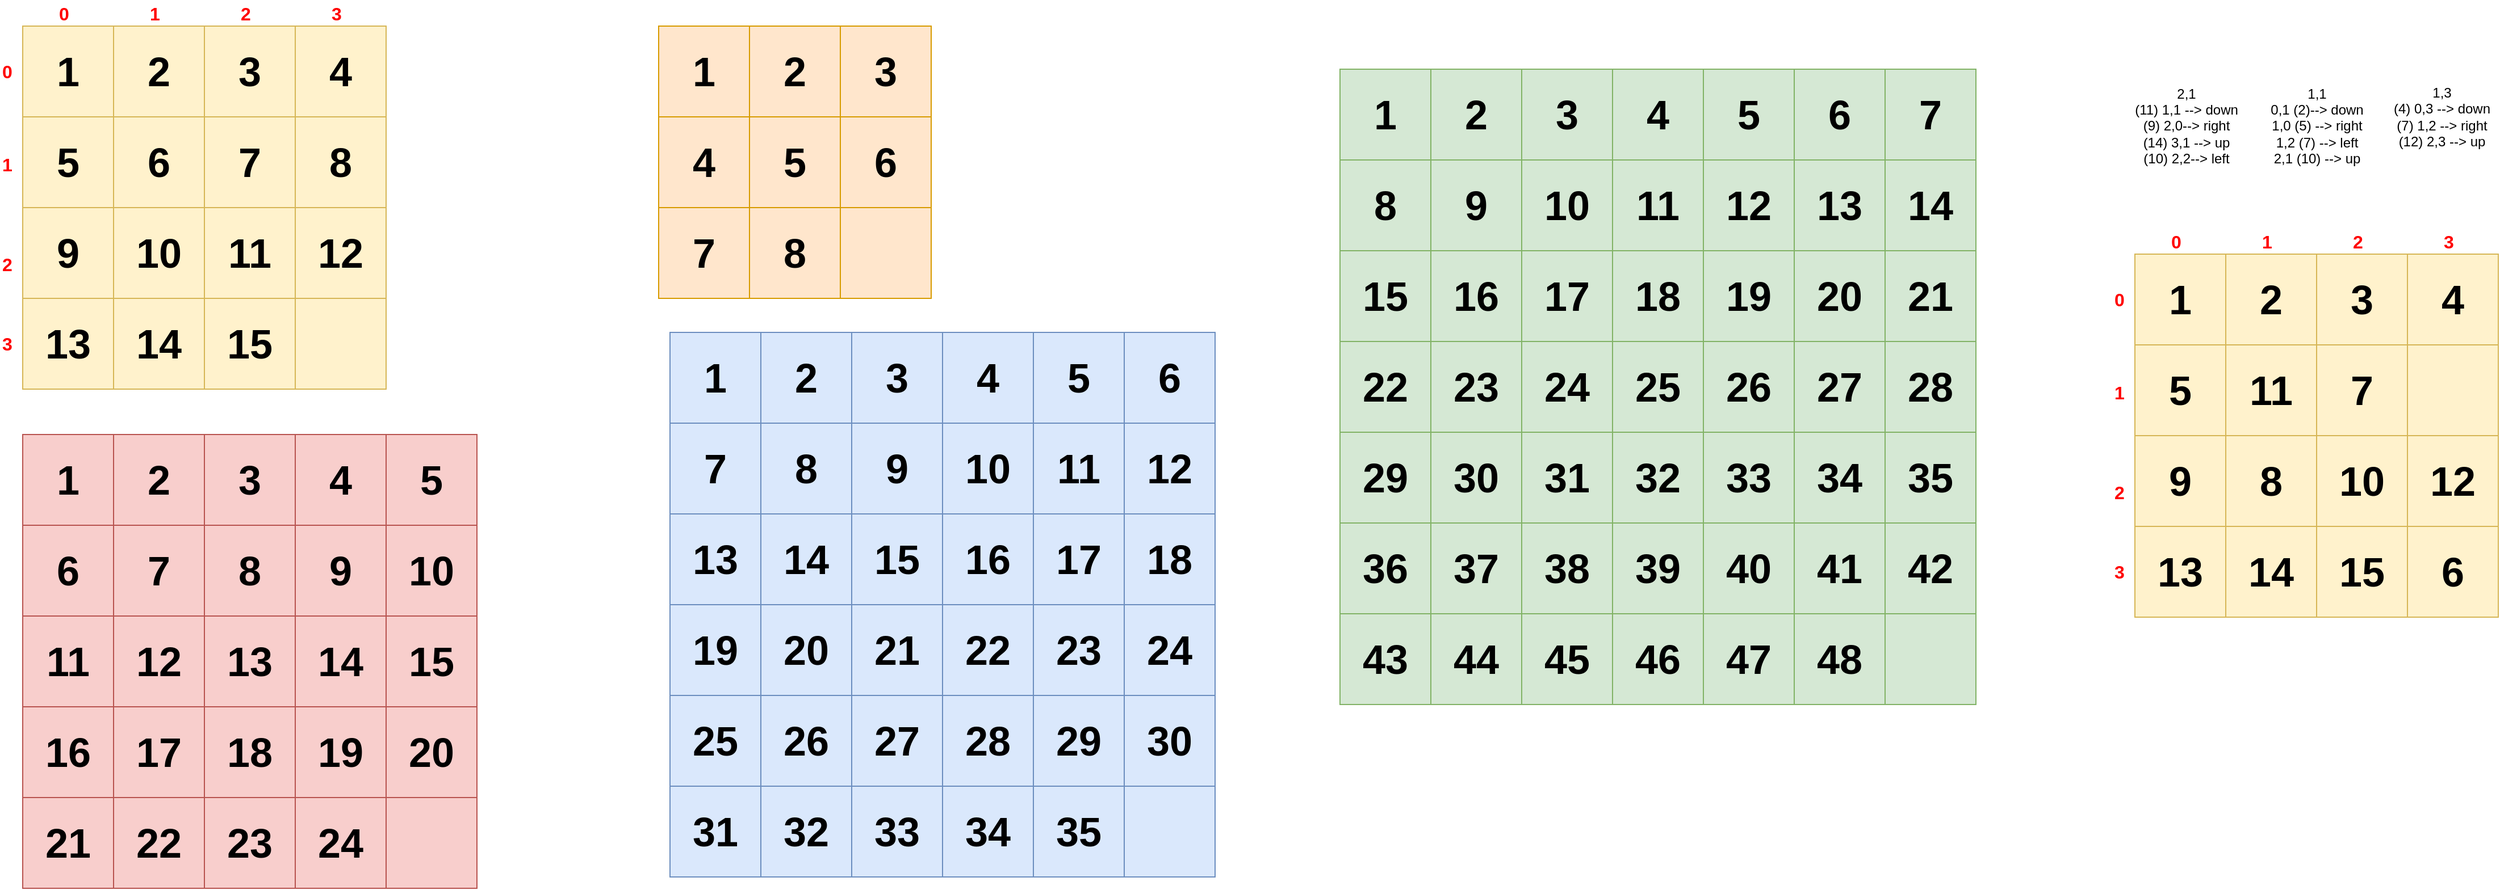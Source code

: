 <mxfile version="13.9.9" type="device"><diagram id="yNBkNtIyeWAZTwk0-OQS" name="Page-1"><mxGraphModel dx="918" dy="672" grid="1" gridSize="10" guides="1" tooltips="1" connect="1" arrows="1" fold="1" page="1" pageScale="1" pageWidth="1169" pageHeight="827" math="0" shadow="0"><root><mxCell id="0"/><mxCell id="1" parent="0"/><mxCell id="rTk6G0gPILsmiVtSsCzo-76" value="1" style="group;fontStyle=1;fontSize=36;" parent="1" vertex="1" connectable="0"><mxGeometry x="650" y="32" width="240" height="240" as="geometry"/></mxCell><mxCell id="rTk6G0gPILsmiVtSsCzo-1" value="1" style="whiteSpace=wrap;html=1;aspect=fixed;fillColor=#ffe6cc;strokeColor=#d79b00;fontStyle=1;fontSize=36;" parent="rTk6G0gPILsmiVtSsCzo-76" vertex="1"><mxGeometry width="80" height="80" as="geometry"/></mxCell><mxCell id="rTk6G0gPILsmiVtSsCzo-2" value="2" style="whiteSpace=wrap;html=1;aspect=fixed;fillColor=#ffe6cc;strokeColor=#d79b00;fontStyle=1;fontSize=36;" parent="rTk6G0gPILsmiVtSsCzo-76" vertex="1"><mxGeometry x="80" width="80" height="80" as="geometry"/></mxCell><mxCell id="rTk6G0gPILsmiVtSsCzo-3" value="3" style="whiteSpace=wrap;html=1;aspect=fixed;fillColor=#ffe6cc;strokeColor=#d79b00;fontStyle=1;fontSize=36;" parent="rTk6G0gPILsmiVtSsCzo-76" vertex="1"><mxGeometry x="160" width="80" height="80" as="geometry"/></mxCell><mxCell id="rTk6G0gPILsmiVtSsCzo-4" value="4" style="whiteSpace=wrap;html=1;aspect=fixed;fillColor=#ffe6cc;strokeColor=#d79b00;fontStyle=1;fontSize=36;" parent="rTk6G0gPILsmiVtSsCzo-76" vertex="1"><mxGeometry y="80" width="80" height="80" as="geometry"/></mxCell><mxCell id="rTk6G0gPILsmiVtSsCzo-5" value="5" style="whiteSpace=wrap;html=1;aspect=fixed;fillColor=#ffe6cc;strokeColor=#d79b00;fontStyle=1;fontSize=36;" parent="rTk6G0gPILsmiVtSsCzo-76" vertex="1"><mxGeometry x="80" y="80" width="80" height="80" as="geometry"/></mxCell><mxCell id="rTk6G0gPILsmiVtSsCzo-6" value="6" style="whiteSpace=wrap;html=1;aspect=fixed;fillColor=#ffe6cc;strokeColor=#d79b00;fontStyle=1;fontSize=36;" parent="rTk6G0gPILsmiVtSsCzo-76" vertex="1"><mxGeometry x="160" y="80" width="80" height="80" as="geometry"/></mxCell><mxCell id="rTk6G0gPILsmiVtSsCzo-7" value="7" style="whiteSpace=wrap;html=1;aspect=fixed;fillColor=#ffe6cc;strokeColor=#d79b00;fontStyle=1;fontSize=36;" parent="rTk6G0gPILsmiVtSsCzo-76" vertex="1"><mxGeometry y="160" width="80" height="80" as="geometry"/></mxCell><mxCell id="rTk6G0gPILsmiVtSsCzo-8" value="8" style="whiteSpace=wrap;html=1;aspect=fixed;fillColor=#ffe6cc;strokeColor=#d79b00;fontStyle=1;fontSize=36;" parent="rTk6G0gPILsmiVtSsCzo-76" vertex="1"><mxGeometry x="80" y="160" width="80" height="80" as="geometry"/></mxCell><mxCell id="rTk6G0gPILsmiVtSsCzo-9" value="" style="whiteSpace=wrap;html=1;aspect=fixed;fillColor=#ffe6cc;strokeColor=#d79b00;fontStyle=1;fontSize=36;" parent="rTk6G0gPILsmiVtSsCzo-76" vertex="1"><mxGeometry x="160" y="160" width="80" height="80" as="geometry"/></mxCell><mxCell id="rTk6G0gPILsmiVtSsCzo-77" value="" style="group;fontSize=36;fontStyle=1" parent="1" vertex="1" connectable="0"><mxGeometry x="90" y="32" width="320" height="320" as="geometry"/></mxCell><mxCell id="rTk6G0gPILsmiVtSsCzo-10" value="1" style="whiteSpace=wrap;html=1;aspect=fixed;fillColor=#fff2cc;strokeColor=#d6b656;fontSize=36;fontStyle=1" parent="rTk6G0gPILsmiVtSsCzo-77" vertex="1"><mxGeometry width="80" height="80" as="geometry"/></mxCell><mxCell id="rTk6G0gPILsmiVtSsCzo-11" value="2" style="whiteSpace=wrap;html=1;aspect=fixed;fillColor=#fff2cc;strokeColor=#d6b656;fontSize=36;fontStyle=1" parent="rTk6G0gPILsmiVtSsCzo-77" vertex="1"><mxGeometry x="80" width="80" height="80" as="geometry"/></mxCell><mxCell id="rTk6G0gPILsmiVtSsCzo-12" value="3" style="whiteSpace=wrap;html=1;aspect=fixed;fillColor=#fff2cc;strokeColor=#d6b656;fontSize=36;fontStyle=1" parent="rTk6G0gPILsmiVtSsCzo-77" vertex="1"><mxGeometry x="160" width="80" height="80" as="geometry"/></mxCell><mxCell id="rTk6G0gPILsmiVtSsCzo-13" value="5" style="whiteSpace=wrap;html=1;aspect=fixed;fillColor=#fff2cc;strokeColor=#d6b656;fontSize=36;fontStyle=1" parent="rTk6G0gPILsmiVtSsCzo-77" vertex="1"><mxGeometry y="80" width="80" height="80" as="geometry"/></mxCell><mxCell id="rTk6G0gPILsmiVtSsCzo-14" value="6" style="whiteSpace=wrap;html=1;aspect=fixed;fillColor=#fff2cc;strokeColor=#d6b656;fontSize=36;fontStyle=1" parent="rTk6G0gPILsmiVtSsCzo-77" vertex="1"><mxGeometry x="80" y="80" width="80" height="80" as="geometry"/></mxCell><mxCell id="rTk6G0gPILsmiVtSsCzo-15" value="7" style="whiteSpace=wrap;html=1;aspect=fixed;fillColor=#fff2cc;strokeColor=#d6b656;fontSize=36;fontStyle=1" parent="rTk6G0gPILsmiVtSsCzo-77" vertex="1"><mxGeometry x="160" y="80" width="80" height="80" as="geometry"/></mxCell><mxCell id="rTk6G0gPILsmiVtSsCzo-16" value="9" style="whiteSpace=wrap;html=1;aspect=fixed;fillColor=#fff2cc;strokeColor=#d6b656;fontSize=36;fontStyle=1" parent="rTk6G0gPILsmiVtSsCzo-77" vertex="1"><mxGeometry y="160" width="80" height="80" as="geometry"/></mxCell><mxCell id="rTk6G0gPILsmiVtSsCzo-17" value="10" style="whiteSpace=wrap;html=1;aspect=fixed;fillColor=#fff2cc;strokeColor=#d6b656;fontSize=36;fontStyle=1" parent="rTk6G0gPILsmiVtSsCzo-77" vertex="1"><mxGeometry x="80" y="160" width="80" height="80" as="geometry"/></mxCell><mxCell id="rTk6G0gPILsmiVtSsCzo-18" value="11" style="whiteSpace=wrap;html=1;aspect=fixed;fillColor=#fff2cc;strokeColor=#d6b656;fontSize=36;fontStyle=1" parent="rTk6G0gPILsmiVtSsCzo-77" vertex="1"><mxGeometry x="160" y="160" width="80" height="80" as="geometry"/></mxCell><mxCell id="rTk6G0gPILsmiVtSsCzo-19" value="4" style="whiteSpace=wrap;html=1;aspect=fixed;fillColor=#fff2cc;strokeColor=#d6b656;fontSize=36;fontStyle=1" parent="rTk6G0gPILsmiVtSsCzo-77" vertex="1"><mxGeometry x="240" width="80" height="80" as="geometry"/></mxCell><mxCell id="rTk6G0gPILsmiVtSsCzo-20" value="8" style="whiteSpace=wrap;html=1;aspect=fixed;fillColor=#fff2cc;strokeColor=#d6b656;fontSize=36;fontStyle=1" parent="rTk6G0gPILsmiVtSsCzo-77" vertex="1"><mxGeometry x="240" y="80" width="80" height="80" as="geometry"/></mxCell><mxCell id="rTk6G0gPILsmiVtSsCzo-21" value="12" style="whiteSpace=wrap;html=1;aspect=fixed;fillColor=#fff2cc;strokeColor=#d6b656;fontSize=36;fontStyle=1" parent="rTk6G0gPILsmiVtSsCzo-77" vertex="1"><mxGeometry x="240" y="160" width="80" height="80" as="geometry"/></mxCell><mxCell id="rTk6G0gPILsmiVtSsCzo-22" value="13" style="whiteSpace=wrap;html=1;aspect=fixed;fillColor=#fff2cc;strokeColor=#d6b656;fontSize=36;fontStyle=1" parent="rTk6G0gPILsmiVtSsCzo-77" vertex="1"><mxGeometry y="240" width="80" height="80" as="geometry"/></mxCell><mxCell id="rTk6G0gPILsmiVtSsCzo-23" value="14" style="whiteSpace=wrap;html=1;aspect=fixed;fillColor=#fff2cc;strokeColor=#d6b656;fontSize=36;fontStyle=1" parent="rTk6G0gPILsmiVtSsCzo-77" vertex="1"><mxGeometry x="80" y="240" width="80" height="80" as="geometry"/></mxCell><mxCell id="rTk6G0gPILsmiVtSsCzo-24" value="15" style="whiteSpace=wrap;html=1;aspect=fixed;fillColor=#fff2cc;strokeColor=#d6b656;fontSize=36;fontStyle=1" parent="rTk6G0gPILsmiVtSsCzo-77" vertex="1"><mxGeometry x="160" y="240" width="80" height="80" as="geometry"/></mxCell><mxCell id="rTk6G0gPILsmiVtSsCzo-25" value="" style="whiteSpace=wrap;html=1;aspect=fixed;fillColor=#fff2cc;strokeColor=#d6b656;fontSize=36;fontStyle=1" parent="rTk6G0gPILsmiVtSsCzo-77" vertex="1"><mxGeometry x="240" y="240" width="80" height="80" as="geometry"/></mxCell><mxCell id="rTk6G0gPILsmiVtSsCzo-78" value="" style="group;fontStyle=1;fontSize=36;" parent="1" vertex="1" connectable="0"><mxGeometry x="90" y="392" width="400" height="400" as="geometry"/></mxCell><mxCell id="rTk6G0gPILsmiVtSsCzo-26" value="1" style="whiteSpace=wrap;html=1;aspect=fixed;fillColor=#f8cecc;strokeColor=#b85450;fontStyle=1;fontSize=36;" parent="rTk6G0gPILsmiVtSsCzo-78" vertex="1"><mxGeometry width="80" height="80" as="geometry"/></mxCell><mxCell id="rTk6G0gPILsmiVtSsCzo-27" value="2" style="whiteSpace=wrap;html=1;aspect=fixed;fillColor=#f8cecc;strokeColor=#b85450;fontStyle=1;fontSize=36;" parent="rTk6G0gPILsmiVtSsCzo-78" vertex="1"><mxGeometry x="80" width="80" height="80" as="geometry"/></mxCell><mxCell id="rTk6G0gPILsmiVtSsCzo-28" value="3" style="whiteSpace=wrap;html=1;aspect=fixed;fillColor=#f8cecc;strokeColor=#b85450;fontStyle=1;fontSize=36;" parent="rTk6G0gPILsmiVtSsCzo-78" vertex="1"><mxGeometry x="160" width="80" height="80" as="geometry"/></mxCell><mxCell id="rTk6G0gPILsmiVtSsCzo-29" value="6" style="whiteSpace=wrap;html=1;aspect=fixed;fillColor=#f8cecc;strokeColor=#b85450;fontStyle=1;fontSize=36;" parent="rTk6G0gPILsmiVtSsCzo-78" vertex="1"><mxGeometry y="80" width="80" height="80" as="geometry"/></mxCell><mxCell id="rTk6G0gPILsmiVtSsCzo-30" value="7" style="whiteSpace=wrap;html=1;aspect=fixed;fillColor=#f8cecc;strokeColor=#b85450;fontStyle=1;fontSize=36;" parent="rTk6G0gPILsmiVtSsCzo-78" vertex="1"><mxGeometry x="80" y="80" width="80" height="80" as="geometry"/></mxCell><mxCell id="rTk6G0gPILsmiVtSsCzo-31" value="8" style="whiteSpace=wrap;html=1;aspect=fixed;fillColor=#f8cecc;strokeColor=#b85450;fontStyle=1;fontSize=36;" parent="rTk6G0gPILsmiVtSsCzo-78" vertex="1"><mxGeometry x="160" y="80" width="80" height="80" as="geometry"/></mxCell><mxCell id="rTk6G0gPILsmiVtSsCzo-32" value="11" style="whiteSpace=wrap;html=1;aspect=fixed;fillColor=#f8cecc;strokeColor=#b85450;fontStyle=1;fontSize=36;" parent="rTk6G0gPILsmiVtSsCzo-78" vertex="1"><mxGeometry y="160" width="80" height="80" as="geometry"/></mxCell><mxCell id="rTk6G0gPILsmiVtSsCzo-33" value="12" style="whiteSpace=wrap;html=1;aspect=fixed;fillColor=#f8cecc;strokeColor=#b85450;fontStyle=1;fontSize=36;" parent="rTk6G0gPILsmiVtSsCzo-78" vertex="1"><mxGeometry x="80" y="160" width="80" height="80" as="geometry"/></mxCell><mxCell id="rTk6G0gPILsmiVtSsCzo-34" value="13" style="whiteSpace=wrap;html=1;aspect=fixed;fillColor=#f8cecc;strokeColor=#b85450;fontStyle=1;fontSize=36;" parent="rTk6G0gPILsmiVtSsCzo-78" vertex="1"><mxGeometry x="160" y="160" width="80" height="80" as="geometry"/></mxCell><mxCell id="rTk6G0gPILsmiVtSsCzo-35" value="4" style="whiteSpace=wrap;html=1;aspect=fixed;fillColor=#f8cecc;strokeColor=#b85450;fontStyle=1;fontSize=36;" parent="rTk6G0gPILsmiVtSsCzo-78" vertex="1"><mxGeometry x="240" width="80" height="80" as="geometry"/></mxCell><mxCell id="rTk6G0gPILsmiVtSsCzo-36" value="9" style="whiteSpace=wrap;html=1;aspect=fixed;fillColor=#f8cecc;strokeColor=#b85450;fontStyle=1;fontSize=36;" parent="rTk6G0gPILsmiVtSsCzo-78" vertex="1"><mxGeometry x="240" y="80" width="80" height="80" as="geometry"/></mxCell><mxCell id="rTk6G0gPILsmiVtSsCzo-37" value="14" style="whiteSpace=wrap;html=1;aspect=fixed;fillColor=#f8cecc;strokeColor=#b85450;fontStyle=1;fontSize=36;" parent="rTk6G0gPILsmiVtSsCzo-78" vertex="1"><mxGeometry x="240" y="160" width="80" height="80" as="geometry"/></mxCell><mxCell id="rTk6G0gPILsmiVtSsCzo-38" value="16" style="whiteSpace=wrap;html=1;aspect=fixed;fillColor=#f8cecc;strokeColor=#b85450;fontStyle=1;fontSize=36;" parent="rTk6G0gPILsmiVtSsCzo-78" vertex="1"><mxGeometry y="240" width="80" height="80" as="geometry"/></mxCell><mxCell id="rTk6G0gPILsmiVtSsCzo-39" value="17" style="whiteSpace=wrap;html=1;aspect=fixed;fillColor=#f8cecc;strokeColor=#b85450;fontStyle=1;fontSize=36;" parent="rTk6G0gPILsmiVtSsCzo-78" vertex="1"><mxGeometry x="80" y="240" width="80" height="80" as="geometry"/></mxCell><mxCell id="rTk6G0gPILsmiVtSsCzo-40" value="18" style="whiteSpace=wrap;html=1;aspect=fixed;fillColor=#f8cecc;strokeColor=#b85450;fontStyle=1;fontSize=36;" parent="rTk6G0gPILsmiVtSsCzo-78" vertex="1"><mxGeometry x="160" y="240" width="80" height="80" as="geometry"/></mxCell><mxCell id="rTk6G0gPILsmiVtSsCzo-41" value="19" style="whiteSpace=wrap;html=1;aspect=fixed;fillColor=#f8cecc;strokeColor=#b85450;fontStyle=1;fontSize=36;" parent="rTk6G0gPILsmiVtSsCzo-78" vertex="1"><mxGeometry x="240" y="240" width="80" height="80" as="geometry"/></mxCell><mxCell id="rTk6G0gPILsmiVtSsCzo-42" value="5" style="whiteSpace=wrap;html=1;aspect=fixed;fillColor=#f8cecc;strokeColor=#b85450;fontStyle=1;fontSize=36;" parent="rTk6G0gPILsmiVtSsCzo-78" vertex="1"><mxGeometry x="320" width="80" height="80" as="geometry"/></mxCell><mxCell id="rTk6G0gPILsmiVtSsCzo-43" value="10" style="whiteSpace=wrap;html=1;aspect=fixed;fillColor=#f8cecc;strokeColor=#b85450;fontStyle=1;fontSize=36;" parent="rTk6G0gPILsmiVtSsCzo-78" vertex="1"><mxGeometry x="320" y="80" width="80" height="80" as="geometry"/></mxCell><mxCell id="rTk6G0gPILsmiVtSsCzo-44" value="15" style="whiteSpace=wrap;html=1;aspect=fixed;fillColor=#f8cecc;strokeColor=#b85450;fontStyle=1;fontSize=36;" parent="rTk6G0gPILsmiVtSsCzo-78" vertex="1"><mxGeometry x="320" y="160" width="80" height="80" as="geometry"/></mxCell><mxCell id="rTk6G0gPILsmiVtSsCzo-45" value="20" style="whiteSpace=wrap;html=1;aspect=fixed;fillColor=#f8cecc;strokeColor=#b85450;fontStyle=1;fontSize=36;" parent="rTk6G0gPILsmiVtSsCzo-78" vertex="1"><mxGeometry x="320" y="240" width="80" height="80" as="geometry"/></mxCell><mxCell id="rTk6G0gPILsmiVtSsCzo-46" value="21" style="whiteSpace=wrap;html=1;aspect=fixed;fillColor=#f8cecc;strokeColor=#b85450;fontStyle=1;fontSize=36;" parent="rTk6G0gPILsmiVtSsCzo-78" vertex="1"><mxGeometry y="320" width="80" height="80" as="geometry"/></mxCell><mxCell id="rTk6G0gPILsmiVtSsCzo-47" value="22" style="whiteSpace=wrap;html=1;aspect=fixed;fillColor=#f8cecc;strokeColor=#b85450;fontStyle=1;fontSize=36;" parent="rTk6G0gPILsmiVtSsCzo-78" vertex="1"><mxGeometry x="80" y="320" width="80" height="80" as="geometry"/></mxCell><mxCell id="rTk6G0gPILsmiVtSsCzo-48" value="23" style="whiteSpace=wrap;html=1;aspect=fixed;fillColor=#f8cecc;strokeColor=#b85450;fontStyle=1;fontSize=36;" parent="rTk6G0gPILsmiVtSsCzo-78" vertex="1"><mxGeometry x="160" y="320" width="80" height="80" as="geometry"/></mxCell><mxCell id="rTk6G0gPILsmiVtSsCzo-49" value="24" style="whiteSpace=wrap;html=1;aspect=fixed;fillColor=#f8cecc;strokeColor=#b85450;fontStyle=1;fontSize=36;" parent="rTk6G0gPILsmiVtSsCzo-78" vertex="1"><mxGeometry x="240" y="320" width="80" height="80" as="geometry"/></mxCell><mxCell id="rTk6G0gPILsmiVtSsCzo-50" value="" style="whiteSpace=wrap;html=1;aspect=fixed;fillColor=#f8cecc;strokeColor=#b85450;fontStyle=1;fontSize=36;" parent="rTk6G0gPILsmiVtSsCzo-78" vertex="1"><mxGeometry x="320" y="320" width="80" height="80" as="geometry"/></mxCell><mxCell id="rTk6G0gPILsmiVtSsCzo-90" value="" style="group;fontStyle=1;fontSize=36;" parent="1" vertex="1" connectable="0"><mxGeometry x="660" y="302" width="480" height="480" as="geometry"/></mxCell><mxCell id="rTk6G0gPILsmiVtSsCzo-51" value="8" style="whiteSpace=wrap;html=1;aspect=fixed;fillColor=#dae8fc;strokeColor=#6c8ebf;fontStyle=1;fontSize=36;" parent="rTk6G0gPILsmiVtSsCzo-90" vertex="1"><mxGeometry x="80" y="80" width="80" height="80" as="geometry"/></mxCell><mxCell id="rTk6G0gPILsmiVtSsCzo-52" value="9" style="whiteSpace=wrap;html=1;aspect=fixed;fillColor=#dae8fc;strokeColor=#6c8ebf;fontStyle=1;fontSize=36;" parent="rTk6G0gPILsmiVtSsCzo-90" vertex="1"><mxGeometry x="160" y="80" width="80" height="80" as="geometry"/></mxCell><mxCell id="rTk6G0gPILsmiVtSsCzo-53" value="10" style="whiteSpace=wrap;html=1;aspect=fixed;fillColor=#dae8fc;strokeColor=#6c8ebf;fontStyle=1;fontSize=36;" parent="rTk6G0gPILsmiVtSsCzo-90" vertex="1"><mxGeometry x="240" y="80" width="80" height="80" as="geometry"/></mxCell><mxCell id="rTk6G0gPILsmiVtSsCzo-54" value="14" style="whiteSpace=wrap;html=1;aspect=fixed;fillColor=#dae8fc;strokeColor=#6c8ebf;fontStyle=1;fontSize=36;" parent="rTk6G0gPILsmiVtSsCzo-90" vertex="1"><mxGeometry x="80" y="160" width="80" height="80" as="geometry"/></mxCell><mxCell id="rTk6G0gPILsmiVtSsCzo-55" value="15" style="whiteSpace=wrap;html=1;aspect=fixed;fillColor=#dae8fc;strokeColor=#6c8ebf;fontStyle=1;fontSize=36;" parent="rTk6G0gPILsmiVtSsCzo-90" vertex="1"><mxGeometry x="160" y="160" width="80" height="80" as="geometry"/></mxCell><mxCell id="rTk6G0gPILsmiVtSsCzo-56" value="16" style="whiteSpace=wrap;html=1;aspect=fixed;fillColor=#dae8fc;strokeColor=#6c8ebf;fontStyle=1;fontSize=36;" parent="rTk6G0gPILsmiVtSsCzo-90" vertex="1"><mxGeometry x="240" y="160" width="80" height="80" as="geometry"/></mxCell><mxCell id="rTk6G0gPILsmiVtSsCzo-57" value="20" style="whiteSpace=wrap;html=1;aspect=fixed;fillColor=#dae8fc;strokeColor=#6c8ebf;fontStyle=1;fontSize=36;" parent="rTk6G0gPILsmiVtSsCzo-90" vertex="1"><mxGeometry x="80" y="240" width="80" height="80" as="geometry"/></mxCell><mxCell id="rTk6G0gPILsmiVtSsCzo-58" value="21" style="whiteSpace=wrap;html=1;aspect=fixed;fillColor=#dae8fc;strokeColor=#6c8ebf;fontStyle=1;fontSize=36;" parent="rTk6G0gPILsmiVtSsCzo-90" vertex="1"><mxGeometry x="160" y="240" width="80" height="80" as="geometry"/></mxCell><mxCell id="rTk6G0gPILsmiVtSsCzo-59" value="22" style="whiteSpace=wrap;html=1;aspect=fixed;fillColor=#dae8fc;strokeColor=#6c8ebf;fontStyle=1;fontSize=36;" parent="rTk6G0gPILsmiVtSsCzo-90" vertex="1"><mxGeometry x="240" y="240" width="80" height="80" as="geometry"/></mxCell><mxCell id="rTk6G0gPILsmiVtSsCzo-60" value="11" style="whiteSpace=wrap;html=1;aspect=fixed;fillColor=#dae8fc;strokeColor=#6c8ebf;fontStyle=1;fontSize=36;" parent="rTk6G0gPILsmiVtSsCzo-90" vertex="1"><mxGeometry x="320" y="80" width="80" height="80" as="geometry"/></mxCell><mxCell id="rTk6G0gPILsmiVtSsCzo-61" value="17" style="whiteSpace=wrap;html=1;aspect=fixed;fillColor=#dae8fc;strokeColor=#6c8ebf;fontStyle=1;fontSize=36;" parent="rTk6G0gPILsmiVtSsCzo-90" vertex="1"><mxGeometry x="320" y="160" width="80" height="80" as="geometry"/></mxCell><mxCell id="rTk6G0gPILsmiVtSsCzo-62" value="23" style="whiteSpace=wrap;html=1;aspect=fixed;fillColor=#dae8fc;strokeColor=#6c8ebf;fontStyle=1;fontSize=36;" parent="rTk6G0gPILsmiVtSsCzo-90" vertex="1"><mxGeometry x="320" y="240" width="80" height="80" as="geometry"/></mxCell><mxCell id="rTk6G0gPILsmiVtSsCzo-63" value="26" style="whiteSpace=wrap;html=1;aspect=fixed;fillColor=#dae8fc;strokeColor=#6c8ebf;fontStyle=1;fontSize=36;" parent="rTk6G0gPILsmiVtSsCzo-90" vertex="1"><mxGeometry x="80" y="320" width="80" height="80" as="geometry"/></mxCell><mxCell id="rTk6G0gPILsmiVtSsCzo-64" value="27" style="whiteSpace=wrap;html=1;aspect=fixed;fillColor=#dae8fc;strokeColor=#6c8ebf;fontStyle=1;fontSize=36;" parent="rTk6G0gPILsmiVtSsCzo-90" vertex="1"><mxGeometry x="160" y="320" width="80" height="80" as="geometry"/></mxCell><mxCell id="rTk6G0gPILsmiVtSsCzo-65" value="28" style="whiteSpace=wrap;html=1;aspect=fixed;fillColor=#dae8fc;strokeColor=#6c8ebf;fontStyle=1;fontSize=36;" parent="rTk6G0gPILsmiVtSsCzo-90" vertex="1"><mxGeometry x="240" y="320" width="80" height="80" as="geometry"/></mxCell><mxCell id="rTk6G0gPILsmiVtSsCzo-66" value="29" style="whiteSpace=wrap;html=1;aspect=fixed;fillColor=#dae8fc;strokeColor=#6c8ebf;fontStyle=1;fontSize=36;" parent="rTk6G0gPILsmiVtSsCzo-90" vertex="1"><mxGeometry x="320" y="320" width="80" height="80" as="geometry"/></mxCell><mxCell id="rTk6G0gPILsmiVtSsCzo-67" value="12" style="whiteSpace=wrap;html=1;aspect=fixed;fillColor=#dae8fc;strokeColor=#6c8ebf;fontStyle=1;fontSize=36;" parent="rTk6G0gPILsmiVtSsCzo-90" vertex="1"><mxGeometry x="400" y="80" width="80" height="80" as="geometry"/></mxCell><mxCell id="rTk6G0gPILsmiVtSsCzo-68" value="18" style="whiteSpace=wrap;html=1;aspect=fixed;fillColor=#dae8fc;strokeColor=#6c8ebf;fontStyle=1;fontSize=36;" parent="rTk6G0gPILsmiVtSsCzo-90" vertex="1"><mxGeometry x="400" y="160" width="80" height="80" as="geometry"/></mxCell><mxCell id="rTk6G0gPILsmiVtSsCzo-69" value="24" style="whiteSpace=wrap;html=1;aspect=fixed;fillColor=#dae8fc;strokeColor=#6c8ebf;fontStyle=1;fontSize=36;" parent="rTk6G0gPILsmiVtSsCzo-90" vertex="1"><mxGeometry x="400" y="240" width="80" height="80" as="geometry"/></mxCell><mxCell id="rTk6G0gPILsmiVtSsCzo-70" value="30" style="whiteSpace=wrap;html=1;aspect=fixed;fillColor=#dae8fc;strokeColor=#6c8ebf;fontStyle=1;fontSize=36;" parent="rTk6G0gPILsmiVtSsCzo-90" vertex="1"><mxGeometry x="400" y="320" width="80" height="80" as="geometry"/></mxCell><mxCell id="rTk6G0gPILsmiVtSsCzo-71" value="32" style="whiteSpace=wrap;html=1;aspect=fixed;fillColor=#dae8fc;strokeColor=#6c8ebf;fontStyle=1;fontSize=36;" parent="rTk6G0gPILsmiVtSsCzo-90" vertex="1"><mxGeometry x="80" y="400" width="80" height="80" as="geometry"/></mxCell><mxCell id="rTk6G0gPILsmiVtSsCzo-72" value="33" style="whiteSpace=wrap;html=1;aspect=fixed;fillColor=#dae8fc;strokeColor=#6c8ebf;fontStyle=1;fontSize=36;" parent="rTk6G0gPILsmiVtSsCzo-90" vertex="1"><mxGeometry x="160" y="400" width="80" height="80" as="geometry"/></mxCell><mxCell id="rTk6G0gPILsmiVtSsCzo-73" value="34" style="whiteSpace=wrap;html=1;aspect=fixed;fillColor=#dae8fc;strokeColor=#6c8ebf;fontStyle=1;fontSize=36;" parent="rTk6G0gPILsmiVtSsCzo-90" vertex="1"><mxGeometry x="240" y="400" width="80" height="80" as="geometry"/></mxCell><mxCell id="rTk6G0gPILsmiVtSsCzo-74" value="35" style="whiteSpace=wrap;html=1;aspect=fixed;fillColor=#dae8fc;strokeColor=#6c8ebf;fontStyle=1;fontSize=36;" parent="rTk6G0gPILsmiVtSsCzo-90" vertex="1"><mxGeometry x="320" y="400" width="80" height="80" as="geometry"/></mxCell><mxCell id="rTk6G0gPILsmiVtSsCzo-75" value="" style="whiteSpace=wrap;html=1;aspect=fixed;fillColor=#dae8fc;strokeColor=#6c8ebf;fontStyle=1;fontSize=36;" parent="rTk6G0gPILsmiVtSsCzo-90" vertex="1"><mxGeometry x="400" y="400" width="80" height="80" as="geometry"/></mxCell><mxCell id="rTk6G0gPILsmiVtSsCzo-79" value="2" style="whiteSpace=wrap;html=1;aspect=fixed;fillColor=#dae8fc;strokeColor=#6c8ebf;fontStyle=1;fontSize=36;" parent="rTk6G0gPILsmiVtSsCzo-90" vertex="1"><mxGeometry x="80" width="80" height="80" as="geometry"/></mxCell><mxCell id="rTk6G0gPILsmiVtSsCzo-80" value="3" style="whiteSpace=wrap;html=1;aspect=fixed;fillColor=#dae8fc;strokeColor=#6c8ebf;fontStyle=1;fontSize=36;" parent="rTk6G0gPILsmiVtSsCzo-90" vertex="1"><mxGeometry x="160" width="80" height="80" as="geometry"/></mxCell><mxCell id="rTk6G0gPILsmiVtSsCzo-81" value="4" style="whiteSpace=wrap;html=1;aspect=fixed;fillColor=#dae8fc;strokeColor=#6c8ebf;fontStyle=1;fontSize=36;" parent="rTk6G0gPILsmiVtSsCzo-90" vertex="1"><mxGeometry x="240" width="80" height="80" as="geometry"/></mxCell><mxCell id="rTk6G0gPILsmiVtSsCzo-82" value="5" style="whiteSpace=wrap;html=1;aspect=fixed;fillColor=#dae8fc;strokeColor=#6c8ebf;fontStyle=1;fontSize=36;" parent="rTk6G0gPILsmiVtSsCzo-90" vertex="1"><mxGeometry x="320" width="80" height="80" as="geometry"/></mxCell><mxCell id="rTk6G0gPILsmiVtSsCzo-83" value="6" style="whiteSpace=wrap;html=1;aspect=fixed;fillColor=#dae8fc;strokeColor=#6c8ebf;fontStyle=1;fontSize=36;" parent="rTk6G0gPILsmiVtSsCzo-90" vertex="1"><mxGeometry x="400" width="80" height="80" as="geometry"/></mxCell><mxCell id="rTk6G0gPILsmiVtSsCzo-84" value="7" style="whiteSpace=wrap;html=1;aspect=fixed;fillColor=#dae8fc;strokeColor=#6c8ebf;fontStyle=1;fontSize=36;" parent="rTk6G0gPILsmiVtSsCzo-90" vertex="1"><mxGeometry y="80" width="80" height="80" as="geometry"/></mxCell><mxCell id="rTk6G0gPILsmiVtSsCzo-85" value="13" style="whiteSpace=wrap;html=1;aspect=fixed;fillColor=#dae8fc;strokeColor=#6c8ebf;fontStyle=1;fontSize=36;" parent="rTk6G0gPILsmiVtSsCzo-90" vertex="1"><mxGeometry y="160" width="80" height="80" as="geometry"/></mxCell><mxCell id="rTk6G0gPILsmiVtSsCzo-86" value="19" style="whiteSpace=wrap;html=1;aspect=fixed;fillColor=#dae8fc;strokeColor=#6c8ebf;fontStyle=1;fontSize=36;" parent="rTk6G0gPILsmiVtSsCzo-90" vertex="1"><mxGeometry y="240" width="80" height="80" as="geometry"/></mxCell><mxCell id="rTk6G0gPILsmiVtSsCzo-87" value="25" style="whiteSpace=wrap;html=1;aspect=fixed;fillColor=#dae8fc;strokeColor=#6c8ebf;fontStyle=1;fontSize=36;" parent="rTk6G0gPILsmiVtSsCzo-90" vertex="1"><mxGeometry y="320" width="80" height="80" as="geometry"/></mxCell><mxCell id="rTk6G0gPILsmiVtSsCzo-88" value="31" style="whiteSpace=wrap;html=1;aspect=fixed;fillColor=#dae8fc;strokeColor=#6c8ebf;fontStyle=1;fontSize=36;" parent="rTk6G0gPILsmiVtSsCzo-90" vertex="1"><mxGeometry y="400" width="80" height="80" as="geometry"/></mxCell><mxCell id="rTk6G0gPILsmiVtSsCzo-89" value="1" style="whiteSpace=wrap;html=1;aspect=fixed;fillColor=#dae8fc;strokeColor=#6c8ebf;fontStyle=1;fontSize=36;" parent="rTk6G0gPILsmiVtSsCzo-90" vertex="1"><mxGeometry width="80" height="80" as="geometry"/></mxCell><mxCell id="rTk6G0gPILsmiVtSsCzo-152" value="" style="group" parent="1" vertex="1" connectable="0"><mxGeometry x="1250" y="70" width="560" height="560" as="geometry"/></mxCell><mxCell id="rTk6G0gPILsmiVtSsCzo-92" value="9" style="whiteSpace=wrap;html=1;aspect=fixed;fillColor=#d5e8d4;strokeColor=#82b366;fontStyle=1;fontSize=36;" parent="rTk6G0gPILsmiVtSsCzo-152" vertex="1"><mxGeometry x="80" y="80" width="80" height="80" as="geometry"/></mxCell><mxCell id="rTk6G0gPILsmiVtSsCzo-93" value="10" style="whiteSpace=wrap;html=1;aspect=fixed;fillColor=#d5e8d4;strokeColor=#82b366;fontStyle=1;fontSize=36;" parent="rTk6G0gPILsmiVtSsCzo-152" vertex="1"><mxGeometry x="160" y="80" width="80" height="80" as="geometry"/></mxCell><mxCell id="rTk6G0gPILsmiVtSsCzo-94" value="11" style="whiteSpace=wrap;html=1;aspect=fixed;fillColor=#d5e8d4;strokeColor=#82b366;fontStyle=1;fontSize=36;" parent="rTk6G0gPILsmiVtSsCzo-152" vertex="1"><mxGeometry x="240" y="80" width="80" height="80" as="geometry"/></mxCell><mxCell id="rTk6G0gPILsmiVtSsCzo-95" value="16" style="whiteSpace=wrap;html=1;aspect=fixed;fillColor=#d5e8d4;strokeColor=#82b366;fontStyle=1;fontSize=36;" parent="rTk6G0gPILsmiVtSsCzo-152" vertex="1"><mxGeometry x="80" y="160" width="80" height="80" as="geometry"/></mxCell><mxCell id="rTk6G0gPILsmiVtSsCzo-96" value="17" style="whiteSpace=wrap;html=1;aspect=fixed;fillColor=#d5e8d4;strokeColor=#82b366;fontStyle=1;fontSize=36;" parent="rTk6G0gPILsmiVtSsCzo-152" vertex="1"><mxGeometry x="160" y="160" width="80" height="80" as="geometry"/></mxCell><mxCell id="rTk6G0gPILsmiVtSsCzo-97" value="18" style="whiteSpace=wrap;html=1;aspect=fixed;fillColor=#d5e8d4;strokeColor=#82b366;fontStyle=1;fontSize=36;" parent="rTk6G0gPILsmiVtSsCzo-152" vertex="1"><mxGeometry x="240" y="160" width="80" height="80" as="geometry"/></mxCell><mxCell id="rTk6G0gPILsmiVtSsCzo-101" value="12" style="whiteSpace=wrap;html=1;aspect=fixed;fillColor=#d5e8d4;strokeColor=#82b366;fontStyle=1;fontSize=36;" parent="rTk6G0gPILsmiVtSsCzo-152" vertex="1"><mxGeometry x="320" y="80" width="80" height="80" as="geometry"/></mxCell><mxCell id="rTk6G0gPILsmiVtSsCzo-102" value="19" style="whiteSpace=wrap;html=1;aspect=fixed;fillColor=#d5e8d4;strokeColor=#82b366;fontStyle=1;fontSize=36;" parent="rTk6G0gPILsmiVtSsCzo-152" vertex="1"><mxGeometry x="320" y="160" width="80" height="80" as="geometry"/></mxCell><mxCell id="rTk6G0gPILsmiVtSsCzo-108" value="13" style="whiteSpace=wrap;html=1;aspect=fixed;fillColor=#d5e8d4;strokeColor=#82b366;fontStyle=1;fontSize=36;" parent="rTk6G0gPILsmiVtSsCzo-152" vertex="1"><mxGeometry x="400" y="80" width="80" height="80" as="geometry"/></mxCell><mxCell id="rTk6G0gPILsmiVtSsCzo-109" value="20" style="whiteSpace=wrap;html=1;aspect=fixed;fillColor=#d5e8d4;strokeColor=#82b366;fontStyle=1;fontSize=36;" parent="rTk6G0gPILsmiVtSsCzo-152" vertex="1"><mxGeometry x="400" y="160" width="80" height="80" as="geometry"/></mxCell><mxCell id="rTk6G0gPILsmiVtSsCzo-117" value="2" style="whiteSpace=wrap;html=1;aspect=fixed;fillColor=#d5e8d4;strokeColor=#82b366;fontStyle=1;fontSize=36;" parent="rTk6G0gPILsmiVtSsCzo-152" vertex="1"><mxGeometry x="80" width="80" height="80" as="geometry"/></mxCell><mxCell id="rTk6G0gPILsmiVtSsCzo-118" value="3" style="whiteSpace=wrap;html=1;aspect=fixed;fillColor=#d5e8d4;strokeColor=#82b366;fontStyle=1;fontSize=36;" parent="rTk6G0gPILsmiVtSsCzo-152" vertex="1"><mxGeometry x="160" width="80" height="80" as="geometry"/></mxCell><mxCell id="rTk6G0gPILsmiVtSsCzo-119" value="4" style="whiteSpace=wrap;html=1;aspect=fixed;fillColor=#d5e8d4;strokeColor=#82b366;fontStyle=1;fontSize=36;" parent="rTk6G0gPILsmiVtSsCzo-152" vertex="1"><mxGeometry x="240" width="80" height="80" as="geometry"/></mxCell><mxCell id="rTk6G0gPILsmiVtSsCzo-120" value="5" style="whiteSpace=wrap;html=1;aspect=fixed;fillColor=#d5e8d4;strokeColor=#82b366;fontStyle=1;fontSize=36;" parent="rTk6G0gPILsmiVtSsCzo-152" vertex="1"><mxGeometry x="320" width="80" height="80" as="geometry"/></mxCell><mxCell id="rTk6G0gPILsmiVtSsCzo-121" value="6" style="whiteSpace=wrap;html=1;aspect=fixed;fillColor=#d5e8d4;strokeColor=#82b366;fontStyle=1;fontSize=36;" parent="rTk6G0gPILsmiVtSsCzo-152" vertex="1"><mxGeometry x="400" width="80" height="80" as="geometry"/></mxCell><mxCell id="rTk6G0gPILsmiVtSsCzo-122" value="8" style="whiteSpace=wrap;html=1;aspect=fixed;fillColor=#d5e8d4;strokeColor=#82b366;fontStyle=1;fontSize=36;" parent="rTk6G0gPILsmiVtSsCzo-152" vertex="1"><mxGeometry y="80" width="80" height="80" as="geometry"/></mxCell><mxCell id="rTk6G0gPILsmiVtSsCzo-123" value="15" style="whiteSpace=wrap;html=1;aspect=fixed;fillColor=#d5e8d4;strokeColor=#82b366;fontStyle=1;fontSize=36;" parent="rTk6G0gPILsmiVtSsCzo-152" vertex="1"><mxGeometry y="160" width="80" height="80" as="geometry"/></mxCell><mxCell id="rTk6G0gPILsmiVtSsCzo-127" value="1" style="whiteSpace=wrap;html=1;aspect=fixed;fillColor=#d5e8d4;strokeColor=#82b366;fontStyle=1;fontSize=36;" parent="rTk6G0gPILsmiVtSsCzo-152" vertex="1"><mxGeometry width="80" height="80" as="geometry"/></mxCell><mxCell id="rTk6G0gPILsmiVtSsCzo-128" value="14" style="whiteSpace=wrap;html=1;aspect=fixed;fillColor=#d5e8d4;strokeColor=#82b366;fontStyle=1;fontSize=36;" parent="rTk6G0gPILsmiVtSsCzo-152" vertex="1"><mxGeometry x="480" y="80" width="80" height="80" as="geometry"/></mxCell><mxCell id="rTk6G0gPILsmiVtSsCzo-129" value="21" style="whiteSpace=wrap;html=1;aspect=fixed;fillColor=#d5e8d4;strokeColor=#82b366;fontStyle=1;fontSize=36;" parent="rTk6G0gPILsmiVtSsCzo-152" vertex="1"><mxGeometry x="480" y="160" width="80" height="80" as="geometry"/></mxCell><mxCell id="rTk6G0gPILsmiVtSsCzo-133" value="7" style="whiteSpace=wrap;html=1;aspect=fixed;fillColor=#d5e8d4;strokeColor=#82b366;fontStyle=1;fontSize=36;" parent="rTk6G0gPILsmiVtSsCzo-152" vertex="1"><mxGeometry x="480" width="80" height="80" as="geometry"/></mxCell><mxCell id="rTk6G0gPILsmiVtSsCzo-98" value="23" style="whiteSpace=wrap;html=1;aspect=fixed;fillColor=#d5e8d4;strokeColor=#82b366;fontStyle=1;fontSize=36;" parent="rTk6G0gPILsmiVtSsCzo-152" vertex="1"><mxGeometry x="80" y="240" width="80" height="80" as="geometry"/></mxCell><mxCell id="rTk6G0gPILsmiVtSsCzo-99" value="24" style="whiteSpace=wrap;html=1;aspect=fixed;fillColor=#d5e8d4;strokeColor=#82b366;fontStyle=1;fontSize=36;" parent="rTk6G0gPILsmiVtSsCzo-152" vertex="1"><mxGeometry x="160" y="240" width="80" height="80" as="geometry"/></mxCell><mxCell id="rTk6G0gPILsmiVtSsCzo-100" value="25" style="whiteSpace=wrap;html=1;aspect=fixed;fillColor=#d5e8d4;strokeColor=#82b366;fontStyle=1;fontSize=36;" parent="rTk6G0gPILsmiVtSsCzo-152" vertex="1"><mxGeometry x="240" y="240" width="80" height="80" as="geometry"/></mxCell><mxCell id="rTk6G0gPILsmiVtSsCzo-103" value="26" style="whiteSpace=wrap;html=1;aspect=fixed;fillColor=#d5e8d4;strokeColor=#82b366;fontStyle=1;fontSize=36;" parent="rTk6G0gPILsmiVtSsCzo-152" vertex="1"><mxGeometry x="320" y="240" width="80" height="80" as="geometry"/></mxCell><mxCell id="rTk6G0gPILsmiVtSsCzo-104" value="30" style="whiteSpace=wrap;html=1;aspect=fixed;fillColor=#d5e8d4;strokeColor=#82b366;fontStyle=1;fontSize=36;" parent="rTk6G0gPILsmiVtSsCzo-152" vertex="1"><mxGeometry x="80" y="320" width="80" height="80" as="geometry"/></mxCell><mxCell id="rTk6G0gPILsmiVtSsCzo-105" value="31" style="whiteSpace=wrap;html=1;aspect=fixed;fillColor=#d5e8d4;strokeColor=#82b366;fontStyle=1;fontSize=36;" parent="rTk6G0gPILsmiVtSsCzo-152" vertex="1"><mxGeometry x="160" y="320" width="80" height="80" as="geometry"/></mxCell><mxCell id="rTk6G0gPILsmiVtSsCzo-106" value="32" style="whiteSpace=wrap;html=1;aspect=fixed;fillColor=#d5e8d4;strokeColor=#82b366;fontStyle=1;fontSize=36;" parent="rTk6G0gPILsmiVtSsCzo-152" vertex="1"><mxGeometry x="240" y="320" width="80" height="80" as="geometry"/></mxCell><mxCell id="rTk6G0gPILsmiVtSsCzo-107" value="33" style="whiteSpace=wrap;html=1;aspect=fixed;fillColor=#d5e8d4;strokeColor=#82b366;fontStyle=1;fontSize=36;" parent="rTk6G0gPILsmiVtSsCzo-152" vertex="1"><mxGeometry x="320" y="320" width="80" height="80" as="geometry"/></mxCell><mxCell id="rTk6G0gPILsmiVtSsCzo-110" value="27" style="whiteSpace=wrap;html=1;aspect=fixed;fillColor=#d5e8d4;strokeColor=#82b366;fontStyle=1;fontSize=36;" parent="rTk6G0gPILsmiVtSsCzo-152" vertex="1"><mxGeometry x="400" y="240" width="80" height="80" as="geometry"/></mxCell><mxCell id="rTk6G0gPILsmiVtSsCzo-111" value="34" style="whiteSpace=wrap;html=1;aspect=fixed;fillColor=#d5e8d4;strokeColor=#82b366;fontStyle=1;fontSize=36;" parent="rTk6G0gPILsmiVtSsCzo-152" vertex="1"><mxGeometry x="400" y="320" width="80" height="80" as="geometry"/></mxCell><mxCell id="rTk6G0gPILsmiVtSsCzo-112" value="37" style="whiteSpace=wrap;html=1;aspect=fixed;fillColor=#d5e8d4;strokeColor=#82b366;fontStyle=1;fontSize=36;" parent="rTk6G0gPILsmiVtSsCzo-152" vertex="1"><mxGeometry x="80" y="400" width="80" height="80" as="geometry"/></mxCell><mxCell id="rTk6G0gPILsmiVtSsCzo-113" value="38" style="whiteSpace=wrap;html=1;aspect=fixed;fillColor=#d5e8d4;strokeColor=#82b366;fontStyle=1;fontSize=36;" parent="rTk6G0gPILsmiVtSsCzo-152" vertex="1"><mxGeometry x="160" y="400" width="80" height="80" as="geometry"/></mxCell><mxCell id="rTk6G0gPILsmiVtSsCzo-114" value="39" style="whiteSpace=wrap;html=1;aspect=fixed;fillColor=#d5e8d4;strokeColor=#82b366;fontStyle=1;fontSize=36;" parent="rTk6G0gPILsmiVtSsCzo-152" vertex="1"><mxGeometry x="240" y="400" width="80" height="80" as="geometry"/></mxCell><mxCell id="rTk6G0gPILsmiVtSsCzo-115" value="40" style="whiteSpace=wrap;html=1;aspect=fixed;fillColor=#d5e8d4;strokeColor=#82b366;fontStyle=1;fontSize=36;" parent="rTk6G0gPILsmiVtSsCzo-152" vertex="1"><mxGeometry x="320" y="400" width="80" height="80" as="geometry"/></mxCell><mxCell id="rTk6G0gPILsmiVtSsCzo-116" value="41" style="whiteSpace=wrap;html=1;aspect=fixed;fillColor=#d5e8d4;strokeColor=#82b366;fontStyle=1;fontSize=36;" parent="rTk6G0gPILsmiVtSsCzo-152" vertex="1"><mxGeometry x="400" y="400" width="80" height="80" as="geometry"/></mxCell><mxCell id="rTk6G0gPILsmiVtSsCzo-124" value="22" style="whiteSpace=wrap;html=1;aspect=fixed;fillColor=#d5e8d4;strokeColor=#82b366;fontStyle=1;fontSize=36;" parent="rTk6G0gPILsmiVtSsCzo-152" vertex="1"><mxGeometry y="240" width="80" height="80" as="geometry"/></mxCell><mxCell id="rTk6G0gPILsmiVtSsCzo-125" value="29" style="whiteSpace=wrap;html=1;aspect=fixed;fillColor=#d5e8d4;strokeColor=#82b366;fontStyle=1;fontSize=36;" parent="rTk6G0gPILsmiVtSsCzo-152" vertex="1"><mxGeometry y="320" width="80" height="80" as="geometry"/></mxCell><mxCell id="rTk6G0gPILsmiVtSsCzo-126" value="36" style="whiteSpace=wrap;html=1;aspect=fixed;fillColor=#d5e8d4;strokeColor=#82b366;fontStyle=1;fontSize=36;" parent="rTk6G0gPILsmiVtSsCzo-152" vertex="1"><mxGeometry y="400" width="80" height="80" as="geometry"/></mxCell><mxCell id="rTk6G0gPILsmiVtSsCzo-130" value="28" style="whiteSpace=wrap;html=1;aspect=fixed;fillColor=#d5e8d4;strokeColor=#82b366;fontStyle=1;fontSize=36;" parent="rTk6G0gPILsmiVtSsCzo-152" vertex="1"><mxGeometry x="480" y="240" width="80" height="80" as="geometry"/></mxCell><mxCell id="rTk6G0gPILsmiVtSsCzo-131" value="35" style="whiteSpace=wrap;html=1;aspect=fixed;fillColor=#d5e8d4;strokeColor=#82b366;fontStyle=1;fontSize=36;" parent="rTk6G0gPILsmiVtSsCzo-152" vertex="1"><mxGeometry x="480" y="320" width="80" height="80" as="geometry"/></mxCell><mxCell id="rTk6G0gPILsmiVtSsCzo-132" value="42" style="whiteSpace=wrap;html=1;aspect=fixed;fillColor=#d5e8d4;strokeColor=#82b366;fontStyle=1;fontSize=36;" parent="rTk6G0gPILsmiVtSsCzo-152" vertex="1"><mxGeometry x="480" y="400" width="80" height="80" as="geometry"/></mxCell><mxCell id="rTk6G0gPILsmiVtSsCzo-141" value="44" style="whiteSpace=wrap;html=1;aspect=fixed;fillColor=#d5e8d4;strokeColor=#82b366;fontStyle=1;fontSize=36;" parent="rTk6G0gPILsmiVtSsCzo-152" vertex="1"><mxGeometry x="80" y="480" width="80" height="80" as="geometry"/></mxCell><mxCell id="rTk6G0gPILsmiVtSsCzo-142" value="45" style="whiteSpace=wrap;html=1;aspect=fixed;fillColor=#d5e8d4;strokeColor=#82b366;fontStyle=1;fontSize=36;" parent="rTk6G0gPILsmiVtSsCzo-152" vertex="1"><mxGeometry x="160" y="480" width="80" height="80" as="geometry"/></mxCell><mxCell id="rTk6G0gPILsmiVtSsCzo-143" value="46" style="whiteSpace=wrap;html=1;aspect=fixed;fillColor=#d5e8d4;strokeColor=#82b366;fontStyle=1;fontSize=36;" parent="rTk6G0gPILsmiVtSsCzo-152" vertex="1"><mxGeometry x="240" y="480" width="80" height="80" as="geometry"/></mxCell><mxCell id="rTk6G0gPILsmiVtSsCzo-144" value="47" style="whiteSpace=wrap;html=1;aspect=fixed;fillColor=#d5e8d4;strokeColor=#82b366;fontStyle=1;fontSize=36;" parent="rTk6G0gPILsmiVtSsCzo-152" vertex="1"><mxGeometry x="320" y="480" width="80" height="80" as="geometry"/></mxCell><mxCell id="rTk6G0gPILsmiVtSsCzo-145" value="48" style="whiteSpace=wrap;html=1;aspect=fixed;fillColor=#d5e8d4;strokeColor=#82b366;fontStyle=1;fontSize=36;" parent="rTk6G0gPILsmiVtSsCzo-152" vertex="1"><mxGeometry x="400" y="480" width="80" height="80" as="geometry"/></mxCell><mxCell id="rTk6G0gPILsmiVtSsCzo-146" value="43" style="whiteSpace=wrap;html=1;aspect=fixed;fillColor=#d5e8d4;strokeColor=#82b366;fontStyle=1;fontSize=36;" parent="rTk6G0gPILsmiVtSsCzo-152" vertex="1"><mxGeometry y="480" width="80" height="80" as="geometry"/></mxCell><mxCell id="rTk6G0gPILsmiVtSsCzo-147" value="" style="whiteSpace=wrap;html=1;aspect=fixed;fillColor=#d5e8d4;strokeColor=#82b366;fontStyle=1;fontSize=36;" parent="rTk6G0gPILsmiVtSsCzo-152" vertex="1"><mxGeometry x="480" y="480" width="80" height="80" as="geometry"/></mxCell><mxCell id="2VZ2PQ1VeV87gi0CR9MR-1" value="0" style="text;html=1;resizable=0;points=[];autosize=1;align=left;verticalAlign=top;spacingTop=-4;fontColor=#FF0000;fontStyle=1;fontSize=16;" parent="1" vertex="1"><mxGeometry x="120" y="9" width="20" height="20" as="geometry"/></mxCell><mxCell id="2VZ2PQ1VeV87gi0CR9MR-4" value="1" style="text;html=1;resizable=0;points=[];autosize=1;align=left;verticalAlign=top;spacingTop=-4;fontColor=#FF0000;fontStyle=1;fontSize=16;" parent="1" vertex="1"><mxGeometry x="200" y="9" width="20" height="20" as="geometry"/></mxCell><mxCell id="2VZ2PQ1VeV87gi0CR9MR-5" value="2" style="text;html=1;resizable=0;points=[];autosize=1;align=left;verticalAlign=top;spacingTop=-4;fontColor=#FF0000;fontStyle=1;fontSize=16;" parent="1" vertex="1"><mxGeometry x="280" y="9" width="20" height="20" as="geometry"/></mxCell><mxCell id="2VZ2PQ1VeV87gi0CR9MR-6" value="3" style="text;html=1;resizable=0;points=[];autosize=1;align=left;verticalAlign=top;spacingTop=-4;fontColor=#FF0000;fontStyle=1;fontSize=16;" parent="1" vertex="1"><mxGeometry x="360" y="9" width="20" height="20" as="geometry"/></mxCell><mxCell id="2VZ2PQ1VeV87gi0CR9MR-7" value="0" style="text;html=1;resizable=0;points=[];autosize=1;align=left;verticalAlign=top;spacingTop=-4;fontColor=#FF0000;fontStyle=1;fontSize=16;" parent="1" vertex="1"><mxGeometry x="70" y="60" width="20" height="20" as="geometry"/></mxCell><mxCell id="2VZ2PQ1VeV87gi0CR9MR-8" value="1" style="text;html=1;resizable=0;points=[];autosize=1;align=left;verticalAlign=top;spacingTop=-4;fontColor=#FF0000;fontStyle=1;fontSize=16;" parent="1" vertex="1"><mxGeometry x="70" y="142" width="20" height="20" as="geometry"/></mxCell><mxCell id="2VZ2PQ1VeV87gi0CR9MR-9" value="2" style="text;html=1;resizable=0;points=[];autosize=1;align=left;verticalAlign=top;spacingTop=-4;fontColor=#FF0000;fontStyle=1;fontSize=16;" parent="1" vertex="1"><mxGeometry x="70" y="230" width="20" height="20" as="geometry"/></mxCell><mxCell id="2VZ2PQ1VeV87gi0CR9MR-10" value="3" style="text;html=1;resizable=0;points=[];autosize=1;align=left;verticalAlign=top;spacingTop=-4;fontColor=#FF0000;fontStyle=1;fontSize=16;" parent="1" vertex="1"><mxGeometry x="70" y="300" width="20" height="20" as="geometry"/></mxCell><mxCell id="L7nYbB5Q-OXc4pDu0Cpx-1" value="" style="group;fontSize=36;fontStyle=1" vertex="1" connectable="0" parent="1"><mxGeometry x="1950" y="233" width="320" height="320" as="geometry"/></mxCell><mxCell id="L7nYbB5Q-OXc4pDu0Cpx-2" value="1" style="whiteSpace=wrap;html=1;aspect=fixed;fillColor=#fff2cc;strokeColor=#d6b656;fontSize=36;fontStyle=1" vertex="1" parent="L7nYbB5Q-OXc4pDu0Cpx-1"><mxGeometry width="80" height="80" as="geometry"/></mxCell><mxCell id="L7nYbB5Q-OXc4pDu0Cpx-3" value="2" style="whiteSpace=wrap;html=1;aspect=fixed;fillColor=#fff2cc;strokeColor=#d6b656;fontSize=36;fontStyle=1" vertex="1" parent="L7nYbB5Q-OXc4pDu0Cpx-1"><mxGeometry x="80" width="80" height="80" as="geometry"/></mxCell><mxCell id="L7nYbB5Q-OXc4pDu0Cpx-4" value="3" style="whiteSpace=wrap;html=1;aspect=fixed;fillColor=#fff2cc;strokeColor=#d6b656;fontSize=36;fontStyle=1" vertex="1" parent="L7nYbB5Q-OXc4pDu0Cpx-1"><mxGeometry x="160" width="80" height="80" as="geometry"/></mxCell><mxCell id="L7nYbB5Q-OXc4pDu0Cpx-5" value="5" style="whiteSpace=wrap;html=1;aspect=fixed;fillColor=#fff2cc;strokeColor=#d6b656;fontSize=36;fontStyle=1" vertex="1" parent="L7nYbB5Q-OXc4pDu0Cpx-1"><mxGeometry y="80" width="80" height="80" as="geometry"/></mxCell><mxCell id="L7nYbB5Q-OXc4pDu0Cpx-6" value="11" style="whiteSpace=wrap;html=1;aspect=fixed;fillColor=#fff2cc;strokeColor=#d6b656;fontSize=36;fontStyle=1" vertex="1" parent="L7nYbB5Q-OXc4pDu0Cpx-1"><mxGeometry x="80" y="80" width="80" height="80" as="geometry"/></mxCell><mxCell id="L7nYbB5Q-OXc4pDu0Cpx-7" value="7" style="whiteSpace=wrap;html=1;aspect=fixed;fillColor=#fff2cc;strokeColor=#d6b656;fontSize=36;fontStyle=1" vertex="1" parent="L7nYbB5Q-OXc4pDu0Cpx-1"><mxGeometry x="160" y="80" width="80" height="80" as="geometry"/></mxCell><mxCell id="L7nYbB5Q-OXc4pDu0Cpx-8" value="9" style="whiteSpace=wrap;html=1;aspect=fixed;fillColor=#fff2cc;strokeColor=#d6b656;fontSize=36;fontStyle=1" vertex="1" parent="L7nYbB5Q-OXc4pDu0Cpx-1"><mxGeometry y="160" width="80" height="80" as="geometry"/></mxCell><mxCell id="L7nYbB5Q-OXc4pDu0Cpx-9" value="8" style="whiteSpace=wrap;html=1;aspect=fixed;fillColor=#fff2cc;strokeColor=#d6b656;fontSize=36;fontStyle=1" vertex="1" parent="L7nYbB5Q-OXc4pDu0Cpx-1"><mxGeometry x="80" y="160" width="80" height="80" as="geometry"/></mxCell><mxCell id="L7nYbB5Q-OXc4pDu0Cpx-10" value="10" style="whiteSpace=wrap;html=1;aspect=fixed;fillColor=#fff2cc;strokeColor=#d6b656;fontSize=36;fontStyle=1" vertex="1" parent="L7nYbB5Q-OXc4pDu0Cpx-1"><mxGeometry x="160" y="160" width="80" height="80" as="geometry"/></mxCell><mxCell id="L7nYbB5Q-OXc4pDu0Cpx-11" value="4" style="whiteSpace=wrap;html=1;aspect=fixed;fillColor=#fff2cc;strokeColor=#d6b656;fontSize=36;fontStyle=1" vertex="1" parent="L7nYbB5Q-OXc4pDu0Cpx-1"><mxGeometry x="240" width="80" height="80" as="geometry"/></mxCell><mxCell id="L7nYbB5Q-OXc4pDu0Cpx-12" value="" style="whiteSpace=wrap;html=1;aspect=fixed;fillColor=#fff2cc;strokeColor=#d6b656;fontSize=36;fontStyle=1" vertex="1" parent="L7nYbB5Q-OXc4pDu0Cpx-1"><mxGeometry x="240" y="80" width="80" height="80" as="geometry"/></mxCell><mxCell id="L7nYbB5Q-OXc4pDu0Cpx-13" value="12" style="whiteSpace=wrap;html=1;aspect=fixed;fillColor=#fff2cc;strokeColor=#d6b656;fontSize=36;fontStyle=1" vertex="1" parent="L7nYbB5Q-OXc4pDu0Cpx-1"><mxGeometry x="240" y="160" width="80" height="80" as="geometry"/></mxCell><mxCell id="L7nYbB5Q-OXc4pDu0Cpx-14" value="13" style="whiteSpace=wrap;html=1;aspect=fixed;fillColor=#fff2cc;strokeColor=#d6b656;fontSize=36;fontStyle=1" vertex="1" parent="L7nYbB5Q-OXc4pDu0Cpx-1"><mxGeometry y="240" width="80" height="80" as="geometry"/></mxCell><mxCell id="L7nYbB5Q-OXc4pDu0Cpx-15" value="14" style="whiteSpace=wrap;html=1;aspect=fixed;fillColor=#fff2cc;strokeColor=#d6b656;fontSize=36;fontStyle=1" vertex="1" parent="L7nYbB5Q-OXc4pDu0Cpx-1"><mxGeometry x="80" y="240" width="80" height="80" as="geometry"/></mxCell><mxCell id="L7nYbB5Q-OXc4pDu0Cpx-16" value="15" style="whiteSpace=wrap;html=1;aspect=fixed;fillColor=#fff2cc;strokeColor=#d6b656;fontSize=36;fontStyle=1" vertex="1" parent="L7nYbB5Q-OXc4pDu0Cpx-1"><mxGeometry x="160" y="240" width="80" height="80" as="geometry"/></mxCell><mxCell id="L7nYbB5Q-OXc4pDu0Cpx-17" value="6" style="whiteSpace=wrap;html=1;aspect=fixed;fillColor=#fff2cc;strokeColor=#d6b656;fontSize=36;fontStyle=1" vertex="1" parent="L7nYbB5Q-OXc4pDu0Cpx-1"><mxGeometry x="240" y="240" width="80" height="80" as="geometry"/></mxCell><mxCell id="L7nYbB5Q-OXc4pDu0Cpx-18" value="0" style="text;html=1;resizable=0;points=[];autosize=1;align=left;verticalAlign=top;spacingTop=-4;fontColor=#FF0000;fontStyle=1;fontSize=16;" vertex="1" parent="1"><mxGeometry x="1980" y="210" width="20" height="20" as="geometry"/></mxCell><mxCell id="L7nYbB5Q-OXc4pDu0Cpx-19" value="1" style="text;html=1;resizable=0;points=[];autosize=1;align=left;verticalAlign=top;spacingTop=-4;fontColor=#FF0000;fontStyle=1;fontSize=16;" vertex="1" parent="1"><mxGeometry x="2060" y="210" width="20" height="20" as="geometry"/></mxCell><mxCell id="L7nYbB5Q-OXc4pDu0Cpx-20" value="2" style="text;html=1;resizable=0;points=[];autosize=1;align=left;verticalAlign=top;spacingTop=-4;fontColor=#FF0000;fontStyle=1;fontSize=16;" vertex="1" parent="1"><mxGeometry x="2140" y="210" width="20" height="20" as="geometry"/></mxCell><mxCell id="L7nYbB5Q-OXc4pDu0Cpx-21" value="3" style="text;html=1;resizable=0;points=[];autosize=1;align=left;verticalAlign=top;spacingTop=-4;fontColor=#FF0000;fontStyle=1;fontSize=16;" vertex="1" parent="1"><mxGeometry x="2220" y="210" width="20" height="20" as="geometry"/></mxCell><mxCell id="L7nYbB5Q-OXc4pDu0Cpx-22" value="0" style="text;html=1;resizable=0;points=[];autosize=1;align=left;verticalAlign=top;spacingTop=-4;fontColor=#FF0000;fontStyle=1;fontSize=16;" vertex="1" parent="1"><mxGeometry x="1930" y="261" width="20" height="20" as="geometry"/></mxCell><mxCell id="L7nYbB5Q-OXc4pDu0Cpx-23" value="1" style="text;html=1;resizable=0;points=[];autosize=1;align=left;verticalAlign=top;spacingTop=-4;fontColor=#FF0000;fontStyle=1;fontSize=16;" vertex="1" parent="1"><mxGeometry x="1930" y="343" width="20" height="20" as="geometry"/></mxCell><mxCell id="L7nYbB5Q-OXc4pDu0Cpx-24" value="2" style="text;html=1;resizable=0;points=[];autosize=1;align=left;verticalAlign=top;spacingTop=-4;fontColor=#FF0000;fontStyle=1;fontSize=16;" vertex="1" parent="1"><mxGeometry x="1930" y="431" width="20" height="20" as="geometry"/></mxCell><mxCell id="L7nYbB5Q-OXc4pDu0Cpx-25" value="3" style="text;html=1;resizable=0;points=[];autosize=1;align=left;verticalAlign=top;spacingTop=-4;fontColor=#FF0000;fontStyle=1;fontSize=16;" vertex="1" parent="1"><mxGeometry x="1930" y="501" width="20" height="20" as="geometry"/></mxCell><mxCell id="L7nYbB5Q-OXc4pDu0Cpx-27" value="2,1&lt;br&gt;(11) 1,1 --&amp;gt; down&lt;br&gt;(9) 2,0--&amp;gt; right&lt;br&gt;(14) 3,1 --&amp;gt; up&lt;br&gt;(10) 2,2--&amp;gt; left" style="text;html=1;align=center;verticalAlign=middle;resizable=0;points=[];autosize=1;" vertex="1" parent="1"><mxGeometry x="1940" y="80" width="110" height="80" as="geometry"/></mxCell><mxCell id="L7nYbB5Q-OXc4pDu0Cpx-28" value="1,1&lt;br&gt;0,1 (2)--&amp;gt; down&lt;br&gt;1,0 (5) --&amp;gt; right&lt;br&gt;1,2 (7) --&amp;gt; left&lt;br&gt;2,1 (10) --&amp;gt; up" style="text;html=1;align=center;verticalAlign=middle;resizable=0;points=[];autosize=1;" vertex="1" parent="1"><mxGeometry x="2060" y="80" width="100" height="80" as="geometry"/></mxCell><mxCell id="L7nYbB5Q-OXc4pDu0Cpx-29" value="1,3&lt;br&gt;(4) 0,3 --&amp;gt; down&lt;br&gt;(7) 1,2 --&amp;gt; right&lt;br&gt;(12) 2,3 --&amp;gt; up" style="text;html=1;align=center;verticalAlign=middle;resizable=0;points=[];autosize=1;" vertex="1" parent="1"><mxGeometry x="2170" y="82" width="100" height="60" as="geometry"/></mxCell></root></mxGraphModel></diagram></mxfile>